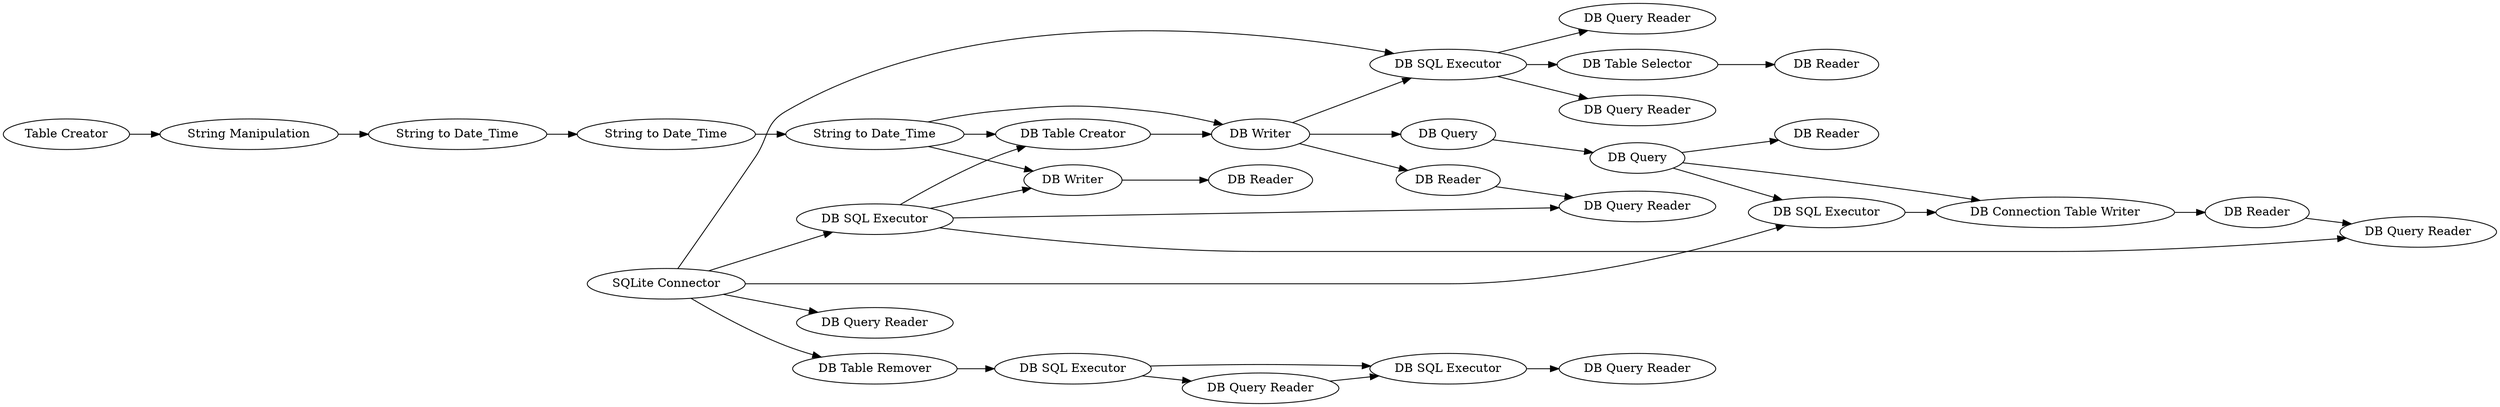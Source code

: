 digraph {
	1873 -> 1878
	1873 -> 1874
	1871 -> 1876
	1858 -> 1863
	464 -> 440
	441 -> 1873
	467 -> 441
	441 -> 473
	440 -> 1881
	467 -> 1881
	1868 -> 1871
	1874 -> 1882
	1865 -> 1866
	464 -> 1877
	1873 -> 1870
	465 -> 2
	1876 -> 1880
	440 -> 1880
	440 -> 1865
	1862 -> 1860
	1 -> 465
	441 -> 1867
	467 -> 1865
	440 -> 1879
	464 -> 1862
	1868 -> 1869
	1860 -> 1858
	1863 -> 1864
	1860 -> 1863
	464 -> 1857
	464 -> 1873
	1881 -> 441
	466 -> 467
	1868 -> 1877
	473 -> 1879
	1867 -> 1868
	1877 -> 1871
	2 -> 466
	1866 [label="DB Reader"]
	1868 [label="DB Query"]
	1867 [label="DB Query"]
	1860 [label="DB SQL Executor"]
	1881 [label="DB Table Creator"]
	440 [label="DB SQL Executor"]
	467 [label="String to Date_Time"]
	1865 [label="DB Writer"]
	1857 [label="DB Query Reader"]
	1882 [label="DB Reader"]
	464 [label="SQLite Connector"]
	465 [label="String Manipulation"]
	1863 [label="DB SQL Executor"]
	1878 [label="DB Query Reader"]
	1876 [label="DB Reader"]
	1869 [label="DB Reader"]
	1879 [label="DB Query Reader"]
	1862 [label="DB Table Remover"]
	1874 [label="DB Table Selector"]
	1880 [label="DB Query Reader"]
	1 [label="Table Creator"]
	1858 [label="DB Query Reader"]
	1877 [label="DB SQL Executor"]
	1873 [label="DB SQL Executor"]
	1870 [label="DB Query Reader"]
	1864 [label="DB Query Reader"]
	441 [label="DB Writer"]
	1871 [label="DB Connection Table Writer"]
	466 [label="String to Date_Time"]
	473 [label="DB Reader"]
	2 [label="String to Date_Time"]
	rankdir=LR
}
